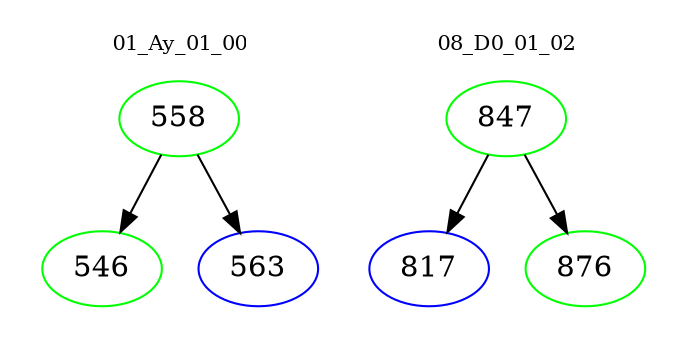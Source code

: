 digraph{
subgraph cluster_0 {
color = white
label = "01_Ay_01_00";
fontsize=10;
T0_558 [label="558", color="green"]
T0_558 -> T0_546 [color="black"]
T0_546 [label="546", color="green"]
T0_558 -> T0_563 [color="black"]
T0_563 [label="563", color="blue"]
}
subgraph cluster_1 {
color = white
label = "08_D0_01_02";
fontsize=10;
T1_847 [label="847", color="green"]
T1_847 -> T1_817 [color="black"]
T1_817 [label="817", color="blue"]
T1_847 -> T1_876 [color="black"]
T1_876 [label="876", color="green"]
}
}
